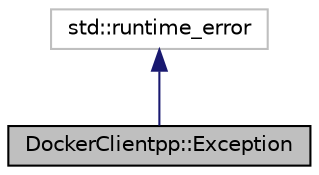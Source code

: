 digraph "DockerClientpp::Exception"
{
 // LATEX_PDF_SIZE
  edge [fontname="Helvetica",fontsize="10",labelfontname="Helvetica",labelfontsize="10"];
  node [fontname="Helvetica",fontsize="10",shape=record];
  Node8 [label="DockerClientpp::Exception",height=0.2,width=0.4,color="black", fillcolor="grey75", style="filled", fontcolor="black",tooltip="Base class for all DockerClientpp exceptions."];
  Node9 -> Node8 [dir="back",color="midnightblue",fontsize="10",style="solid"];
  Node9 [label="std::runtime_error",height=0.2,width=0.4,color="grey75", fillcolor="white", style="filled",tooltip=" "];
}
